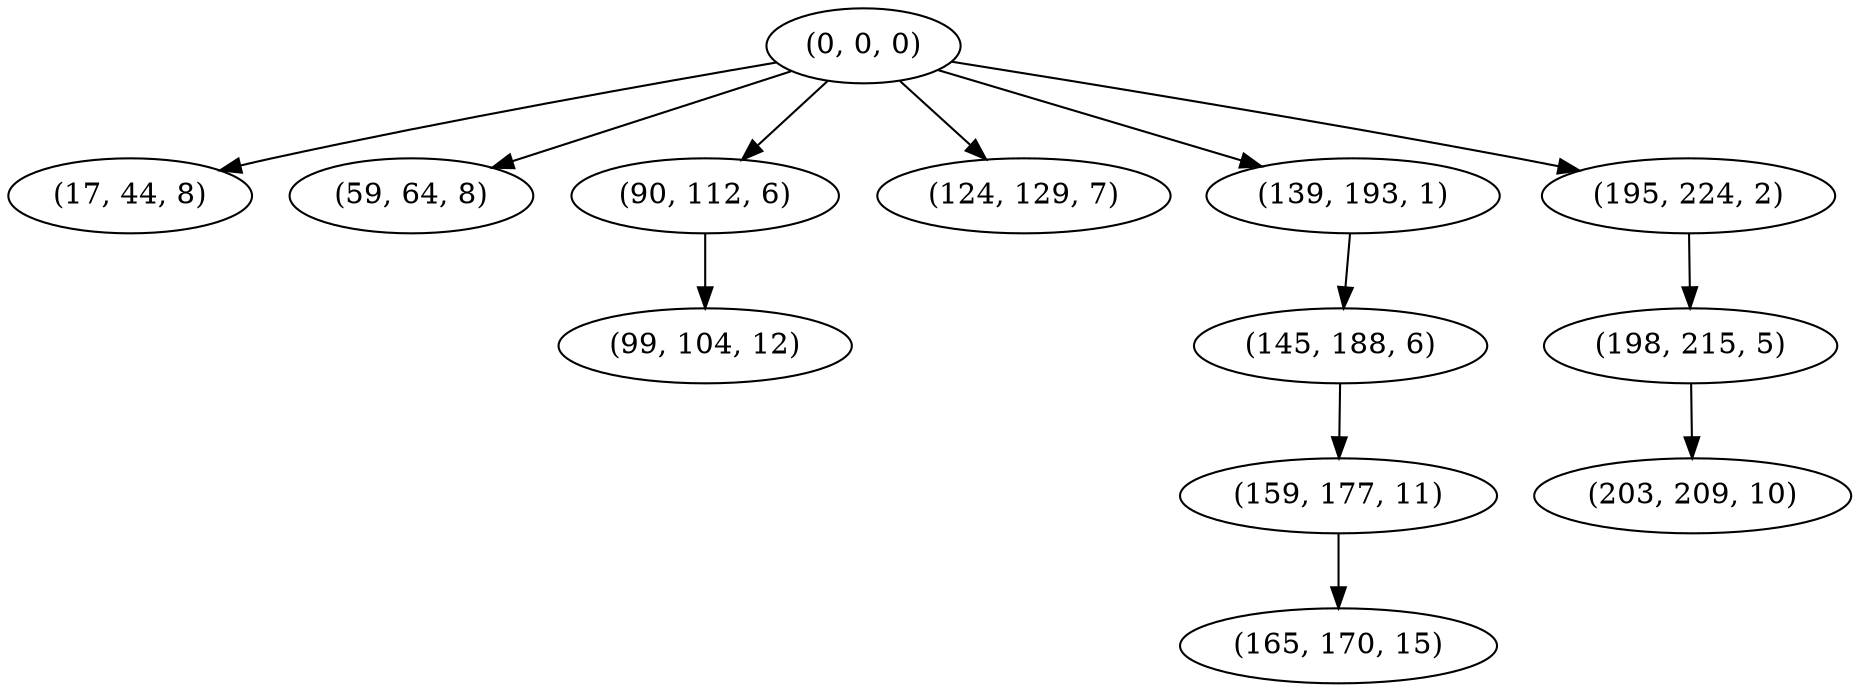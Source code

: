 digraph tree {
    "(0, 0, 0)";
    "(17, 44, 8)";
    "(59, 64, 8)";
    "(90, 112, 6)";
    "(99, 104, 12)";
    "(124, 129, 7)";
    "(139, 193, 1)";
    "(145, 188, 6)";
    "(159, 177, 11)";
    "(165, 170, 15)";
    "(195, 224, 2)";
    "(198, 215, 5)";
    "(203, 209, 10)";
    "(0, 0, 0)" -> "(17, 44, 8)";
    "(0, 0, 0)" -> "(59, 64, 8)";
    "(0, 0, 0)" -> "(90, 112, 6)";
    "(0, 0, 0)" -> "(124, 129, 7)";
    "(0, 0, 0)" -> "(139, 193, 1)";
    "(0, 0, 0)" -> "(195, 224, 2)";
    "(90, 112, 6)" -> "(99, 104, 12)";
    "(139, 193, 1)" -> "(145, 188, 6)";
    "(145, 188, 6)" -> "(159, 177, 11)";
    "(159, 177, 11)" -> "(165, 170, 15)";
    "(195, 224, 2)" -> "(198, 215, 5)";
    "(198, 215, 5)" -> "(203, 209, 10)";
}
